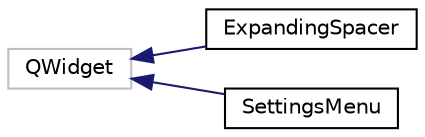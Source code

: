 digraph "Graphical Class Hierarchy"
{
 // LATEX_PDF_SIZE
  edge [fontname="Helvetica",fontsize="10",labelfontname="Helvetica",labelfontsize="10"];
  node [fontname="Helvetica",fontsize="10",shape=record];
  rankdir="LR";
  Node7 [label="QWidget",height=0.2,width=0.4,color="grey75", fillcolor="white", style="filled",tooltip=" "];
  Node7 -> Node0 [dir="back",color="midnightblue",fontsize="10",style="solid",fontname="Helvetica"];
  Node0 [label="ExpandingSpacer",height=0.2,width=0.4,color="black", fillcolor="white", style="filled",URL="$classExpandingSpacer.html",tooltip=" "];
  Node7 -> Node9 [dir="back",color="midnightblue",fontsize="10",style="solid",fontname="Helvetica"];
  Node9 [label="SettingsMenu",height=0.2,width=0.4,color="black", fillcolor="white", style="filled",URL="$classSettingsMenu.html",tooltip="Settings menu that dynamically expands and contracts."];
}
